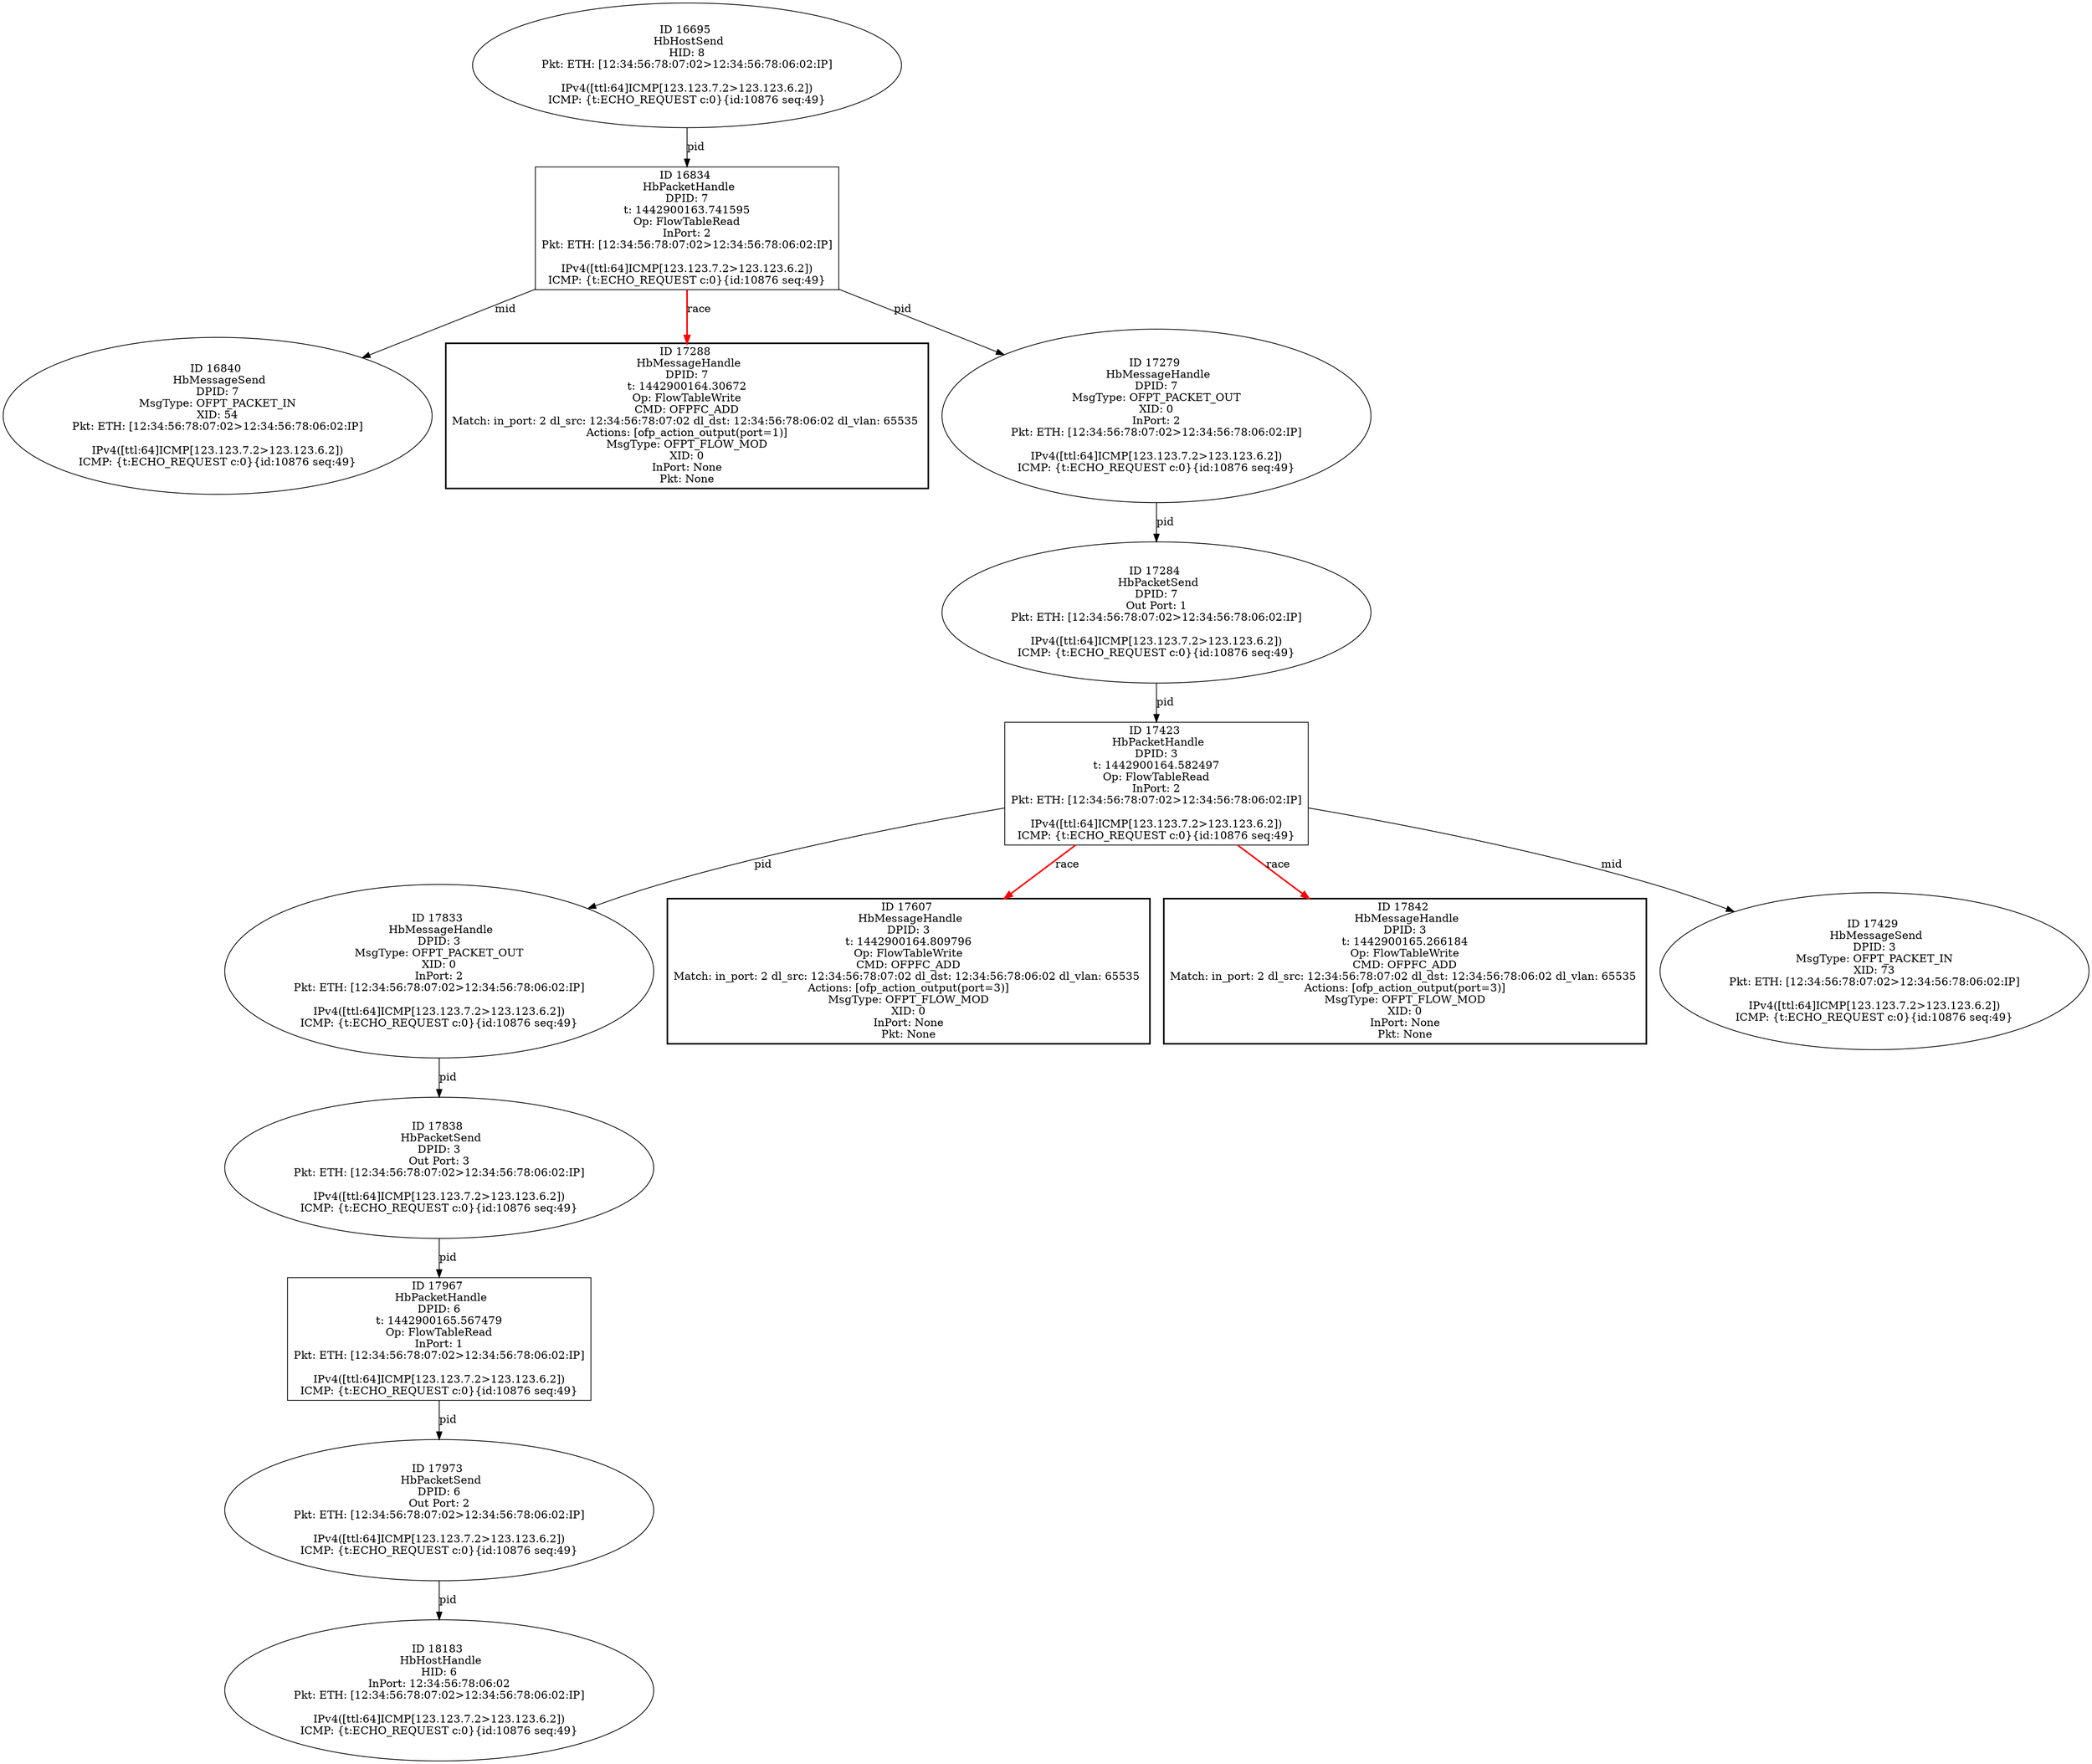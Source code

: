 strict digraph G {
16834 [shape=box, event=<hb_events.HbPacketHandle object at 0x10b541ad0>, label="ID 16834 
 HbPacketHandle
DPID: 7
t: 1442900163.741595
Op: FlowTableRead
InPort: 2
Pkt: ETH: [12:34:56:78:07:02>12:34:56:78:06:02:IP]

IPv4([ttl:64]ICMP[123.123.7.2>123.123.6.2])
ICMP: {t:ECHO_REQUEST c:0}{id:10876 seq:49}"];
17284 [shape=oval, event=<hb_events.HbPacketSend object at 0x10b6a15d0>, label="ID 17284 
 HbPacketSend
DPID: 7
Out Port: 1
Pkt: ETH: [12:34:56:78:07:02>12:34:56:78:06:02:IP]

IPv4([ttl:64]ICMP[123.123.7.2>123.123.6.2])
ICMP: {t:ECHO_REQUEST c:0}{id:10876 seq:49}"];
18183 [shape=oval, event=<hb_events.HbHostHandle object at 0x10baf7e90>, label="ID 18183 
 HbHostHandle
HID: 6
InPort: 12:34:56:78:06:02
Pkt: ETH: [12:34:56:78:07:02>12:34:56:78:06:02:IP]

IPv4([ttl:64]ICMP[123.123.7.2>123.123.6.2])
ICMP: {t:ECHO_REQUEST c:0}{id:10876 seq:49}"];
16840 [shape=oval, event=<hb_events.HbMessageSend object at 0x10b547110>, label="ID 16840 
 HbMessageSend
DPID: 7
MsgType: OFPT_PACKET_IN
XID: 54
Pkt: ETH: [12:34:56:78:07:02>12:34:56:78:06:02:IP]

IPv4([ttl:64]ICMP[123.123.7.2>123.123.6.2])
ICMP: {t:ECHO_REQUEST c:0}{id:10876 seq:49}"];
17833 [shape=oval, event=<hb_events.HbMessageHandle object at 0x10b94c810>, label="ID 17833 
 HbMessageHandle
DPID: 3
MsgType: OFPT_PACKET_OUT
XID: 0
InPort: 2
Pkt: ETH: [12:34:56:78:07:02>12:34:56:78:06:02:IP]

IPv4([ttl:64]ICMP[123.123.7.2>123.123.6.2])
ICMP: {t:ECHO_REQUEST c:0}{id:10876 seq:49}"];
17607 [shape=box, style=bold, event=<hb_events.HbMessageHandle object at 0x10b83b0d0>, label="ID 17607 
 HbMessageHandle
DPID: 3
t: 1442900164.809796
Op: FlowTableWrite
CMD: OFPFC_ADD
Match: in_port: 2 dl_src: 12:34:56:78:07:02 dl_dst: 12:34:56:78:06:02 dl_vlan: 65535 
Actions: [ofp_action_output(port=3)]
MsgType: OFPT_FLOW_MOD
XID: 0
InPort: None
Pkt: None"];
17838 [shape=oval, event=<hb_events.HbPacketSend object at 0x10b94cbd0>, label="ID 17838 
 HbPacketSend
DPID: 3
Out Port: 3
Pkt: ETH: [12:34:56:78:07:02>12:34:56:78:06:02:IP]

IPv4([ttl:64]ICMP[123.123.7.2>123.123.6.2])
ICMP: {t:ECHO_REQUEST c:0}{id:10876 seq:49}"];
17423 [shape=box, event=<hb_events.HbPacketHandle object at 0x10b72db10>, label="ID 17423 
 HbPacketHandle
DPID: 3
t: 1442900164.582497
Op: FlowTableRead
InPort: 2
Pkt: ETH: [12:34:56:78:07:02>12:34:56:78:06:02:IP]

IPv4([ttl:64]ICMP[123.123.7.2>123.123.6.2])
ICMP: {t:ECHO_REQUEST c:0}{id:10876 seq:49}"];
17288 [shape=box, style=bold, event=<hb_events.HbMessageHandle object at 0x10b6c5e10>, label="ID 17288 
 HbMessageHandle
DPID: 7
t: 1442900164.30672
Op: FlowTableWrite
CMD: OFPFC_ADD
Match: in_port: 2 dl_src: 12:34:56:78:07:02 dl_dst: 12:34:56:78:06:02 dl_vlan: 65535 
Actions: [ofp_action_output(port=1)]
MsgType: OFPT_FLOW_MOD
XID: 0
InPort: None
Pkt: None"];
17842 [shape=box, style=bold, event=<hb_events.HbMessageHandle object at 0x10b922e90>, label="ID 17842 
 HbMessageHandle
DPID: 3
t: 1442900165.266184
Op: FlowTableWrite
CMD: OFPFC_ADD
Match: in_port: 2 dl_src: 12:34:56:78:07:02 dl_dst: 12:34:56:78:06:02 dl_vlan: 65535 
Actions: [ofp_action_output(port=3)]
MsgType: OFPT_FLOW_MOD
XID: 0
InPort: None
Pkt: None"];
17973 [shape=oval, event=<hb_events.HbPacketSend object at 0x10b9e0f50>, label="ID 17973 
 HbPacketSend
DPID: 6
Out Port: 2
Pkt: ETH: [12:34:56:78:07:02>12:34:56:78:06:02:IP]

IPv4([ttl:64]ICMP[123.123.7.2>123.123.6.2])
ICMP: {t:ECHO_REQUEST c:0}{id:10876 seq:49}"];
16695 [shape=oval, event=<hb_events.HbHostSend object at 0x10b4e6690>, label="ID 16695 
 HbHostSend
HID: 8
Pkt: ETH: [12:34:56:78:07:02>12:34:56:78:06:02:IP]

IPv4([ttl:64]ICMP[123.123.7.2>123.123.6.2])
ICMP: {t:ECHO_REQUEST c:0}{id:10876 seq:49}"];
17967 [shape=box, event=<hb_events.HbPacketHandle object at 0x10b9cd4d0>, label="ID 17967 
 HbPacketHandle
DPID: 6
t: 1442900165.567479
Op: FlowTableRead
InPort: 1
Pkt: ETH: [12:34:56:78:07:02>12:34:56:78:06:02:IP]

IPv4([ttl:64]ICMP[123.123.7.2>123.123.6.2])
ICMP: {t:ECHO_REQUEST c:0}{id:10876 seq:49}"];
17429 [shape=oval, event=<hb_events.HbMessageSend object at 0x10b754810>, label="ID 17429 
 HbMessageSend
DPID: 3
MsgType: OFPT_PACKET_IN
XID: 73
Pkt: ETH: [12:34:56:78:07:02>12:34:56:78:06:02:IP]

IPv4([ttl:64]ICMP[123.123.7.2>123.123.6.2])
ICMP: {t:ECHO_REQUEST c:0}{id:10876 seq:49}"];
17279 [shape=oval, event=<hb_events.HbMessageHandle object at 0x10b6b9bd0>, label="ID 17279 
 HbMessageHandle
DPID: 7
MsgType: OFPT_PACKET_OUT
XID: 0
InPort: 2
Pkt: ETH: [12:34:56:78:07:02>12:34:56:78:06:02:IP]

IPv4([ttl:64]ICMP[123.123.7.2>123.123.6.2])
ICMP: {t:ECHO_REQUEST c:0}{id:10876 seq:49}"];
16834 -> 16840  [rel=mid, label=mid];
16834 -> 17288  [harmful=True, color=red, style=bold, rel=race, label=race];
16834 -> 17279  [rel=pid, label=pid];
17279 -> 17284  [rel=pid, label=pid];
17284 -> 17423  [rel=pid, label=pid];
17833 -> 17838  [rel=pid, label=pid];
17838 -> 17967  [rel=pid, label=pid];
17423 -> 17833  [rel=pid, label=pid];
17423 -> 17842  [harmful=True, color=red, style=bold, rel=race, label=race];
17423 -> 17429  [rel=mid, label=mid];
17423 -> 17607  [harmful=True, color=red, style=bold, rel=race, label=race];
17973 -> 18183  [rel=pid, label=pid];
16695 -> 16834  [rel=pid, label=pid];
17967 -> 17973  [rel=pid, label=pid];
}
